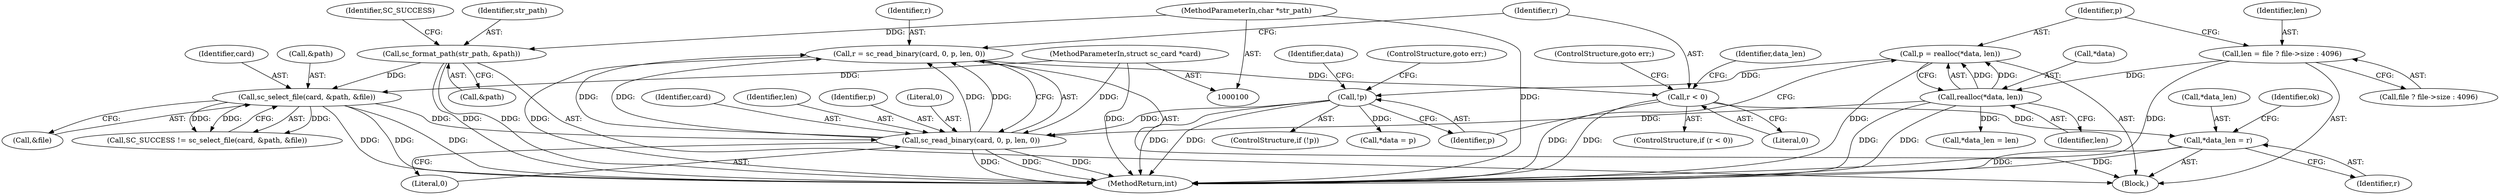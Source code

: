 digraph "1_OpenSC_360e95d45ac4123255a4c796db96337f332160ad#diff-d643a0fa169471dbf2912f4866dc49c5_10@API" {
"1000157" [label="(Call,r = sc_read_binary(card, 0, p, len, 0))"];
"1000159" [label="(Call,sc_read_binary(card, 0, p, len, 0))"];
"1000122" [label="(Call,sc_select_file(card, &path, &file))"];
"1000101" [label="(MethodParameterIn,struct sc_card *card)"];
"1000115" [label="(Call,sc_format_path(str_path, &path))"];
"1000102" [label="(MethodParameterIn,char *str_path)"];
"1000145" [label="(Call,!p)"];
"1000138" [label="(Call,p = realloc(*data, len))"];
"1000140" [label="(Call,realloc(*data, len))"];
"1000130" [label="(Call,len = file ? file->size : 4096)"];
"1000166" [label="(Call,r < 0)"];
"1000170" [label="(Call,*data_len = r)"];
"1000165" [label="(ControlStructure,if (r < 0))"];
"1000140" [label="(Call,realloc(*data, len))"];
"1000146" [label="(Identifier,p)"];
"1000164" [label="(Literal,0)"];
"1000122" [label="(Call,sc_select_file(card, &path, &file))"];
"1000139" [label="(Identifier,p)"];
"1000169" [label="(ControlStructure,goto err;)"];
"1000116" [label="(Identifier,str_path)"];
"1000170" [label="(Call,*data_len = r)"];
"1000126" [label="(Call,&file)"];
"1000166" [label="(Call,r < 0)"];
"1000101" [label="(MethodParameterIn,struct sc_card *card)"];
"1000144" [label="(ControlStructure,if (!p))"];
"1000148" [label="(ControlStructure,goto err;)"];
"1000160" [label="(Identifier,card)"];
"1000163" [label="(Identifier,len)"];
"1000173" [label="(Identifier,r)"];
"1000158" [label="(Identifier,r)"];
"1000151" [label="(Identifier,data)"];
"1000131" [label="(Identifier,len)"];
"1000171" [label="(Call,*data_len)"];
"1000115" [label="(Call,sc_format_path(str_path, &path))"];
"1000138" [label="(Call,p = realloc(*data, len))"];
"1000167" [label="(Identifier,r)"];
"1000162" [label="(Identifier,p)"];
"1000121" [label="(Identifier,SC_SUCCESS)"];
"1000149" [label="(Call,*data = p)"];
"1000143" [label="(Identifier,len)"];
"1000153" [label="(Call,*data_len = len)"];
"1000105" [label="(Block,)"];
"1000123" [label="(Identifier,card)"];
"1000102" [label="(MethodParameterIn,char *str_path)"];
"1000130" [label="(Call,len = file ? file->size : 4096)"];
"1000157" [label="(Call,r = sc_read_binary(card, 0, p, len, 0))"];
"1000161" [label="(Literal,0)"];
"1000132" [label="(Call,file ? file->size : 4096)"];
"1000175" [label="(Identifier,ok)"];
"1000159" [label="(Call,sc_read_binary(card, 0, p, len, 0))"];
"1000120" [label="(Call,SC_SUCCESS != sc_select_file(card, &path, &file))"];
"1000124" [label="(Call,&path)"];
"1000182" [label="(MethodReturn,int)"];
"1000117" [label="(Call,&path)"];
"1000141" [label="(Call,*data)"];
"1000168" [label="(Literal,0)"];
"1000172" [label="(Identifier,data_len)"];
"1000145" [label="(Call,!p)"];
"1000157" -> "1000105"  [label="AST: "];
"1000157" -> "1000159"  [label="CFG: "];
"1000158" -> "1000157"  [label="AST: "];
"1000159" -> "1000157"  [label="AST: "];
"1000167" -> "1000157"  [label="CFG: "];
"1000157" -> "1000182"  [label="DDG: "];
"1000159" -> "1000157"  [label="DDG: "];
"1000159" -> "1000157"  [label="DDG: "];
"1000159" -> "1000157"  [label="DDG: "];
"1000159" -> "1000157"  [label="DDG: "];
"1000157" -> "1000166"  [label="DDG: "];
"1000159" -> "1000164"  [label="CFG: "];
"1000160" -> "1000159"  [label="AST: "];
"1000161" -> "1000159"  [label="AST: "];
"1000162" -> "1000159"  [label="AST: "];
"1000163" -> "1000159"  [label="AST: "];
"1000164" -> "1000159"  [label="AST: "];
"1000159" -> "1000182"  [label="DDG: "];
"1000159" -> "1000182"  [label="DDG: "];
"1000159" -> "1000182"  [label="DDG: "];
"1000122" -> "1000159"  [label="DDG: "];
"1000101" -> "1000159"  [label="DDG: "];
"1000145" -> "1000159"  [label="DDG: "];
"1000140" -> "1000159"  [label="DDG: "];
"1000122" -> "1000120"  [label="AST: "];
"1000122" -> "1000126"  [label="CFG: "];
"1000123" -> "1000122"  [label="AST: "];
"1000124" -> "1000122"  [label="AST: "];
"1000126" -> "1000122"  [label="AST: "];
"1000120" -> "1000122"  [label="CFG: "];
"1000122" -> "1000182"  [label="DDG: "];
"1000122" -> "1000182"  [label="DDG: "];
"1000122" -> "1000182"  [label="DDG: "];
"1000122" -> "1000120"  [label="DDG: "];
"1000122" -> "1000120"  [label="DDG: "];
"1000122" -> "1000120"  [label="DDG: "];
"1000101" -> "1000122"  [label="DDG: "];
"1000115" -> "1000122"  [label="DDG: "];
"1000101" -> "1000100"  [label="AST: "];
"1000101" -> "1000182"  [label="DDG: "];
"1000115" -> "1000105"  [label="AST: "];
"1000115" -> "1000117"  [label="CFG: "];
"1000116" -> "1000115"  [label="AST: "];
"1000117" -> "1000115"  [label="AST: "];
"1000121" -> "1000115"  [label="CFG: "];
"1000115" -> "1000182"  [label="DDG: "];
"1000115" -> "1000182"  [label="DDG: "];
"1000102" -> "1000115"  [label="DDG: "];
"1000102" -> "1000100"  [label="AST: "];
"1000102" -> "1000182"  [label="DDG: "];
"1000145" -> "1000144"  [label="AST: "];
"1000145" -> "1000146"  [label="CFG: "];
"1000146" -> "1000145"  [label="AST: "];
"1000148" -> "1000145"  [label="CFG: "];
"1000151" -> "1000145"  [label="CFG: "];
"1000145" -> "1000182"  [label="DDG: "];
"1000145" -> "1000182"  [label="DDG: "];
"1000138" -> "1000145"  [label="DDG: "];
"1000145" -> "1000149"  [label="DDG: "];
"1000138" -> "1000105"  [label="AST: "];
"1000138" -> "1000140"  [label="CFG: "];
"1000139" -> "1000138"  [label="AST: "];
"1000140" -> "1000138"  [label="AST: "];
"1000146" -> "1000138"  [label="CFG: "];
"1000138" -> "1000182"  [label="DDG: "];
"1000140" -> "1000138"  [label="DDG: "];
"1000140" -> "1000138"  [label="DDG: "];
"1000140" -> "1000143"  [label="CFG: "];
"1000141" -> "1000140"  [label="AST: "];
"1000143" -> "1000140"  [label="AST: "];
"1000140" -> "1000182"  [label="DDG: "];
"1000140" -> "1000182"  [label="DDG: "];
"1000130" -> "1000140"  [label="DDG: "];
"1000140" -> "1000153"  [label="DDG: "];
"1000130" -> "1000105"  [label="AST: "];
"1000130" -> "1000132"  [label="CFG: "];
"1000131" -> "1000130"  [label="AST: "];
"1000132" -> "1000130"  [label="AST: "];
"1000139" -> "1000130"  [label="CFG: "];
"1000130" -> "1000182"  [label="DDG: "];
"1000166" -> "1000165"  [label="AST: "];
"1000166" -> "1000168"  [label="CFG: "];
"1000167" -> "1000166"  [label="AST: "];
"1000168" -> "1000166"  [label="AST: "];
"1000169" -> "1000166"  [label="CFG: "];
"1000172" -> "1000166"  [label="CFG: "];
"1000166" -> "1000182"  [label="DDG: "];
"1000166" -> "1000182"  [label="DDG: "];
"1000166" -> "1000170"  [label="DDG: "];
"1000170" -> "1000105"  [label="AST: "];
"1000170" -> "1000173"  [label="CFG: "];
"1000171" -> "1000170"  [label="AST: "];
"1000173" -> "1000170"  [label="AST: "];
"1000175" -> "1000170"  [label="CFG: "];
"1000170" -> "1000182"  [label="DDG: "];
"1000170" -> "1000182"  [label="DDG: "];
}

